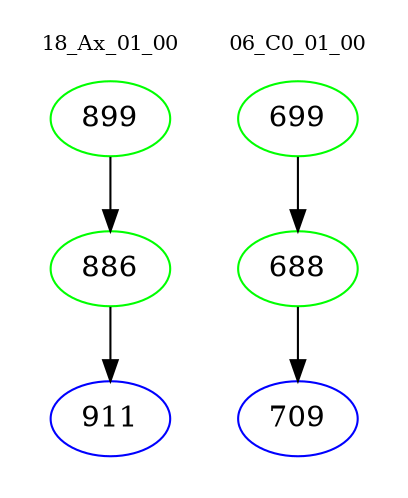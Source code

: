 digraph{
subgraph cluster_0 {
color = white
label = "18_Ax_01_00";
fontsize=10;
T0_899 [label="899", color="green"]
T0_899 -> T0_886 [color="black"]
T0_886 [label="886", color="green"]
T0_886 -> T0_911 [color="black"]
T0_911 [label="911", color="blue"]
}
subgraph cluster_1 {
color = white
label = "06_C0_01_00";
fontsize=10;
T1_699 [label="699", color="green"]
T1_699 -> T1_688 [color="black"]
T1_688 [label="688", color="green"]
T1_688 -> T1_709 [color="black"]
T1_709 [label="709", color="blue"]
}
}
